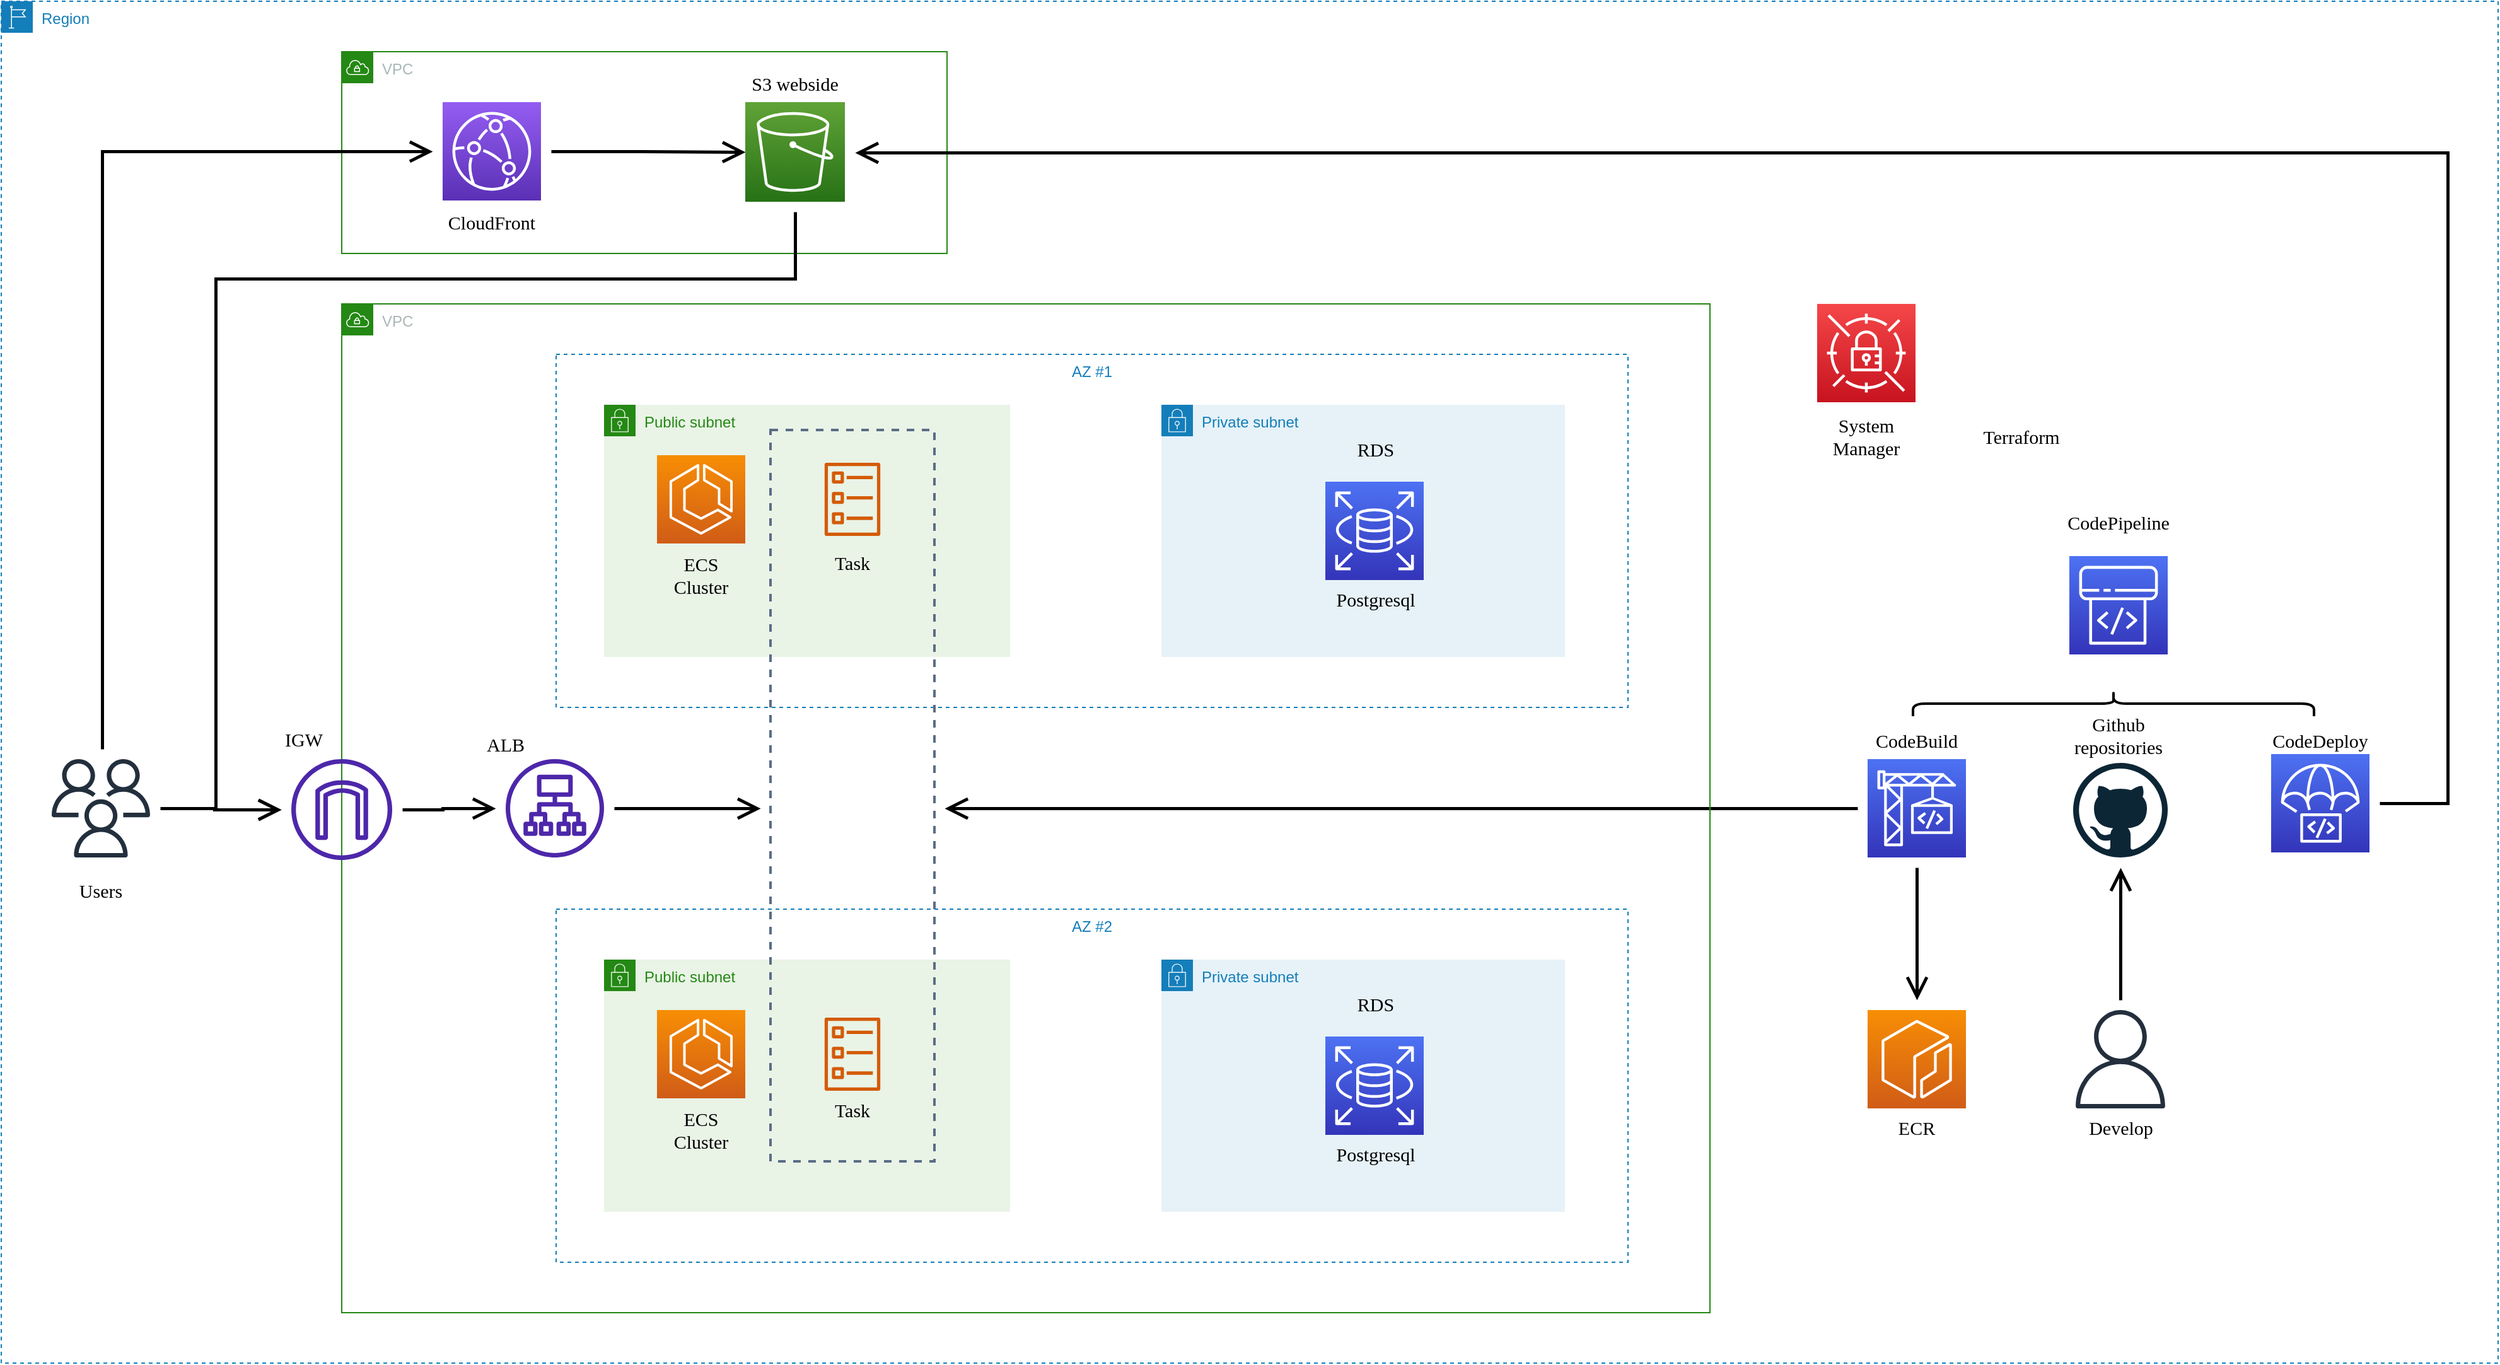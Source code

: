 <mxfile version="20.8.19" type="device"><diagram id="Ht1M8jgEwFfnCIfOTk4-" name="Page-1"><mxGraphModel dx="2656" dy="1800" grid="1" gridSize="10" guides="1" tooltips="1" connect="1" arrows="1" fold="1" page="1" pageScale="1" pageWidth="1169" pageHeight="827" math="0" shadow="0"><root><mxCell id="0"/><mxCell id="1" parent="0"/><mxCell id="X1kZhqMp7LS2dHs1aFbI-1" value="Region" style="points=[[0,0],[0.25,0],[0.5,0],[0.75,0],[1,0],[1,0.25],[1,0.5],[1,0.75],[1,1],[0.75,1],[0.5,1],[0.25,1],[0,1],[0,0.75],[0,0.5],[0,0.25]];outlineConnect=0;gradientColor=none;html=1;whiteSpace=wrap;fontSize=12;fontStyle=0;container=1;pointerEvents=0;collapsible=0;recursiveResize=0;shape=mxgraph.aws4.group;grIcon=mxgraph.aws4.group_region;strokeColor=#147EBA;fillColor=none;verticalAlign=top;align=left;spacingLeft=30;fontColor=#147EBA;dashed=1;" vertex="1" parent="1"><mxGeometry x="-200" y="-160" width="1980" height="1080" as="geometry"/></mxCell><mxCell id="X1kZhqMp7LS2dHs1aFbI-18" value="" style="sketch=0;points=[[0,0,0],[0.25,0,0],[0.5,0,0],[0.75,0,0],[1,0,0],[0,1,0],[0.25,1,0],[0.5,1,0],[0.75,1,0],[1,1,0],[0,0.25,0],[0,0.5,0],[0,0.75,0],[1,0.25,0],[1,0.5,0],[1,0.75,0]];outlineConnect=0;fontColor=#232F3E;gradientColor=#F54749;gradientDirection=north;fillColor=#C7131F;strokeColor=#ffffff;dashed=0;verticalLabelPosition=bottom;verticalAlign=top;align=center;html=1;fontSize=12;fontStyle=0;aspect=fixed;shape=mxgraph.aws4.resourceIcon;resIcon=mxgraph.aws4.secrets_manager;" vertex="1" parent="X1kZhqMp7LS2dHs1aFbI-1"><mxGeometry x="1440" y="240" width="78" height="78" as="geometry"/></mxCell><mxCell id="X1kZhqMp7LS2dHs1aFbI-19" value="" style="sketch=0;points=[[0,0,0],[0.25,0,0],[0.5,0,0],[0.75,0,0],[1,0,0],[0,1,0],[0.25,1,0],[0.5,1,0],[0.75,1,0],[1,1,0],[0,0.25,0],[0,0.5,0],[0,0.75,0],[1,0.25,0],[1,0.5,0],[1,0.75,0]];outlineConnect=0;fontColor=#232F3E;gradientColor=#4D72F3;gradientDirection=north;fillColor=#3334B9;strokeColor=#ffffff;dashed=0;verticalLabelPosition=bottom;verticalAlign=top;align=center;html=1;fontSize=12;fontStyle=0;aspect=fixed;shape=mxgraph.aws4.resourceIcon;resIcon=mxgraph.aws4.codepipeline;" vertex="1" parent="X1kZhqMp7LS2dHs1aFbI-1"><mxGeometry x="1640" y="440" width="78" height="78" as="geometry"/></mxCell><mxCell id="X1kZhqMp7LS2dHs1aFbI-62" style="edgeStyle=orthogonalEdgeStyle;rounded=0;orthogonalLoop=1;jettySize=auto;html=1;strokeWidth=2.5;fontFamily=Verdana;fontSize=15;endArrow=open;endFill=0;startSize=8;endSize=13;sourcePerimeterSpacing=8;targetPerimeterSpacing=8;" edge="1" parent="X1kZhqMp7LS2dHs1aFbI-1" source="X1kZhqMp7LS2dHs1aFbI-20" target="X1kZhqMp7LS2dHs1aFbI-57"><mxGeometry relative="1" as="geometry"><Array as="points"><mxPoint x="1040" y="640"/><mxPoint x="1040" y="640"/></Array></mxGeometry></mxCell><mxCell id="X1kZhqMp7LS2dHs1aFbI-68" style="edgeStyle=orthogonalEdgeStyle;rounded=0;orthogonalLoop=1;jettySize=auto;html=1;strokeWidth=2.5;fontFamily=Verdana;fontSize=15;endArrow=open;endFill=0;startSize=8;endSize=13;sourcePerimeterSpacing=8;targetPerimeterSpacing=8;" edge="1" parent="X1kZhqMp7LS2dHs1aFbI-1" source="X1kZhqMp7LS2dHs1aFbI-20" target="X1kZhqMp7LS2dHs1aFbI-21"><mxGeometry relative="1" as="geometry"/></mxCell><mxCell id="X1kZhqMp7LS2dHs1aFbI-20" value="" style="sketch=0;points=[[0,0,0],[0.25,0,0],[0.5,0,0],[0.75,0,0],[1,0,0],[0,1,0],[0.25,1,0],[0.5,1,0],[0.75,1,0],[1,1,0],[0,0.25,0],[0,0.5,0],[0,0.75,0],[1,0.25,0],[1,0.5,0],[1,0.75,0]];outlineConnect=0;fontColor=#232F3E;gradientColor=#4D72F3;gradientDirection=north;fillColor=#3334B9;strokeColor=#ffffff;dashed=0;verticalLabelPosition=bottom;verticalAlign=top;align=center;html=1;fontSize=12;fontStyle=0;aspect=fixed;shape=mxgraph.aws4.resourceIcon;resIcon=mxgraph.aws4.codebuild;" vertex="1" parent="X1kZhqMp7LS2dHs1aFbI-1"><mxGeometry x="1480" y="601" width="78" height="78" as="geometry"/></mxCell><mxCell id="X1kZhqMp7LS2dHs1aFbI-21" value="" style="sketch=0;points=[[0,0,0],[0.25,0,0],[0.5,0,0],[0.75,0,0],[1,0,0],[0,1,0],[0.25,1,0],[0.5,1,0],[0.75,1,0],[1,1,0],[0,0.25,0],[0,0.5,0],[0,0.75,0],[1,0.25,0],[1,0.5,0],[1,0.75,0]];outlineConnect=0;fontColor=#232F3E;gradientColor=#F78E04;gradientDirection=north;fillColor=#D05C17;strokeColor=#ffffff;dashed=0;verticalLabelPosition=bottom;verticalAlign=top;align=center;html=1;fontSize=12;fontStyle=0;aspect=fixed;shape=mxgraph.aws4.resourceIcon;resIcon=mxgraph.aws4.ecr;" vertex="1" parent="X1kZhqMp7LS2dHs1aFbI-1"><mxGeometry x="1480" y="800" width="78" height="78" as="geometry"/></mxCell><mxCell id="X1kZhqMp7LS2dHs1aFbI-22" value="" style="dashed=0;outlineConnect=0;html=1;align=center;labelPosition=center;verticalLabelPosition=bottom;verticalAlign=top;shape=mxgraph.weblogos.github" vertex="1" parent="X1kZhqMp7LS2dHs1aFbI-1"><mxGeometry x="1643" y="604" width="75" height="75" as="geometry"/></mxCell><mxCell id="X1kZhqMp7LS2dHs1aFbI-66" style="edgeStyle=orthogonalEdgeStyle;rounded=0;orthogonalLoop=1;jettySize=auto;html=1;strokeWidth=2.5;fontFamily=Verdana;fontSize=15;endArrow=open;endFill=0;startSize=8;endSize=13;sourcePerimeterSpacing=8;targetPerimeterSpacing=8;" edge="1" parent="X1kZhqMp7LS2dHs1aFbI-1" source="X1kZhqMp7LS2dHs1aFbI-23" target="X1kZhqMp7LS2dHs1aFbI-22"><mxGeometry relative="1" as="geometry"/></mxCell><mxCell id="X1kZhqMp7LS2dHs1aFbI-23" value="" style="sketch=0;outlineConnect=0;fontColor=#232F3E;gradientColor=none;fillColor=#232F3D;strokeColor=none;dashed=0;verticalLabelPosition=bottom;verticalAlign=top;align=center;html=1;fontSize=12;fontStyle=0;aspect=fixed;pointerEvents=1;shape=mxgraph.aws4.user;" vertex="1" parent="X1kZhqMp7LS2dHs1aFbI-1"><mxGeometry x="1641.5" y="800" width="78" height="78" as="geometry"/></mxCell><mxCell id="X1kZhqMp7LS2dHs1aFbI-36" value="VPC" style="points=[[0,0],[0.25,0],[0.5,0],[0.75,0],[1,0],[1,0.25],[1,0.5],[1,0.75],[1,1],[0.75,1],[0.5,1],[0.25,1],[0,1],[0,0.75],[0,0.5],[0,0.25]];outlineConnect=0;gradientColor=none;html=1;whiteSpace=wrap;fontSize=12;fontStyle=0;container=1;pointerEvents=0;collapsible=0;recursiveResize=0;shape=mxgraph.aws4.group;grIcon=mxgraph.aws4.group_vpc;strokeColor=#248814;fillColor=none;verticalAlign=top;align=left;spacingLeft=30;fontColor=#AAB7B8;dashed=0;" vertex="1" parent="X1kZhqMp7LS2dHs1aFbI-1"><mxGeometry x="270" y="40" width="480" height="160" as="geometry"/></mxCell><mxCell id="X1kZhqMp7LS2dHs1aFbI-24" value="" style="sketch=0;points=[[0,0,0],[0.25,0,0],[0.5,0,0],[0.75,0,0],[1,0,0],[0,1,0],[0.25,1,0],[0.5,1,0],[0.75,1,0],[1,1,0],[0,0.25,0],[0,0.5,0],[0,0.75,0],[1,0.25,0],[1,0.5,0],[1,0.75,0]];outlineConnect=0;fontColor=#232F3E;gradientColor=#60A337;gradientDirection=north;fillColor=#277116;strokeColor=#ffffff;dashed=0;verticalLabelPosition=bottom;verticalAlign=top;align=center;html=1;fontSize=12;fontStyle=0;aspect=fixed;shape=mxgraph.aws4.resourceIcon;resIcon=mxgraph.aws4.s3;" vertex="1" parent="X1kZhqMp7LS2dHs1aFbI-36"><mxGeometry x="320" y="40" width="79" height="79" as="geometry"/></mxCell><mxCell id="X1kZhqMp7LS2dHs1aFbI-78" style="edgeStyle=orthogonalEdgeStyle;rounded=0;orthogonalLoop=1;jettySize=auto;html=1;entryX=0;entryY=0.5;entryDx=0;entryDy=0;entryPerimeter=0;strokeWidth=2.5;fontFamily=Verdana;fontSize=15;endArrow=open;endFill=0;startSize=8;endSize=13;sourcePerimeterSpacing=8;targetPerimeterSpacing=8;" edge="1" parent="X1kZhqMp7LS2dHs1aFbI-36" source="X1kZhqMp7LS2dHs1aFbI-25" target="X1kZhqMp7LS2dHs1aFbI-24"><mxGeometry relative="1" as="geometry"/></mxCell><mxCell id="X1kZhqMp7LS2dHs1aFbI-25" value="" style="sketch=0;points=[[0,0,0],[0.25,0,0],[0.5,0,0],[0.75,0,0],[1,0,0],[0,1,0],[0.25,1,0],[0.5,1,0],[0.75,1,0],[1,1,0],[0,0.25,0],[0,0.5,0],[0,0.75,0],[1,0.25,0],[1,0.5,0],[1,0.75,0]];outlineConnect=0;fontColor=#232F3E;gradientColor=#945DF2;gradientDirection=north;fillColor=#5A30B5;strokeColor=#ffffff;dashed=0;verticalLabelPosition=bottom;verticalAlign=top;align=center;html=1;fontSize=12;fontStyle=0;aspect=fixed;shape=mxgraph.aws4.resourceIcon;resIcon=mxgraph.aws4.cloudfront;" vertex="1" parent="X1kZhqMp7LS2dHs1aFbI-36"><mxGeometry x="80" y="40" width="78" height="78" as="geometry"/></mxCell><mxCell id="X1kZhqMp7LS2dHs1aFbI-107" value="CloudFront" style="text;html=1;strokeColor=none;fillColor=none;align=center;verticalAlign=middle;whiteSpace=wrap;rounded=0;strokeWidth=1;fontFamily=Verdana;fontStyle=0;fontSize=15;" vertex="1" parent="X1kZhqMp7LS2dHs1aFbI-36"><mxGeometry x="89" y="120" width="60" height="30" as="geometry"/></mxCell><mxCell id="X1kZhqMp7LS2dHs1aFbI-110" value="S3 webside" style="text;html=1;strokeColor=none;fillColor=none;align=center;verticalAlign=middle;whiteSpace=wrap;rounded=0;strokeWidth=1;fontFamily=Verdana;fontStyle=0;fontSize=15;" vertex="1" parent="X1kZhqMp7LS2dHs1aFbI-36"><mxGeometry x="314.25" y="10" width="90.5" height="30" as="geometry"/></mxCell><mxCell id="X1kZhqMp7LS2dHs1aFbI-2" value="VPC" style="points=[[0,0],[0.25,0],[0.5,0],[0.75,0],[1,0],[1,0.25],[1,0.5],[1,0.75],[1,1],[0.75,1],[0.5,1],[0.25,1],[0,1],[0,0.75],[0,0.5],[0,0.25]];outlineConnect=0;gradientColor=none;html=1;whiteSpace=wrap;fontSize=12;fontStyle=0;container=1;pointerEvents=0;collapsible=0;recursiveResize=0;shape=mxgraph.aws4.group;grIcon=mxgraph.aws4.group_vpc;strokeColor=#248814;fillColor=none;verticalAlign=top;align=left;spacingLeft=30;fontColor=#AAB7B8;dashed=0;" vertex="1" parent="X1kZhqMp7LS2dHs1aFbI-1"><mxGeometry x="270" y="240" width="1085" height="800" as="geometry"/></mxCell><mxCell id="X1kZhqMp7LS2dHs1aFbI-40" style="edgeStyle=orthogonalEdgeStyle;rounded=0;orthogonalLoop=1;jettySize=auto;html=1;strokeWidth=2.5;endArrow=open;endFill=0;startSize=8;endSize=13;sourcePerimeterSpacing=8;targetPerimeterSpacing=8;" edge="1" parent="X1kZhqMp7LS2dHs1aFbI-2" source="X1kZhqMp7LS2dHs1aFbI-6" target="X1kZhqMp7LS2dHs1aFbI-7"><mxGeometry relative="1" as="geometry"/></mxCell><mxCell id="X1kZhqMp7LS2dHs1aFbI-6" value="" style="sketch=0;outlineConnect=0;fontColor=#232F3E;gradientColor=none;fillColor=#4D27AA;strokeColor=none;dashed=0;verticalLabelPosition=bottom;verticalAlign=top;align=center;html=1;fontSize=12;fontStyle=0;aspect=fixed;pointerEvents=1;shape=mxgraph.aws4.internet_gateway;" vertex="1" parent="X1kZhqMp7LS2dHs1aFbI-2"><mxGeometry x="-40" y="361" width="80" height="80" as="geometry"/></mxCell><mxCell id="X1kZhqMp7LS2dHs1aFbI-59" style="edgeStyle=orthogonalEdgeStyle;rounded=0;orthogonalLoop=1;jettySize=auto;html=1;strokeWidth=2.5;fontFamily=Verdana;fontSize=15;endArrow=open;endFill=0;startSize=8;endSize=13;sourcePerimeterSpacing=8;targetPerimeterSpacing=8;" edge="1" parent="X1kZhqMp7LS2dHs1aFbI-2" source="X1kZhqMp7LS2dHs1aFbI-7" target="X1kZhqMp7LS2dHs1aFbI-57"><mxGeometry relative="1" as="geometry"><Array as="points"><mxPoint x="290" y="400"/><mxPoint x="290" y="400"/></Array></mxGeometry></mxCell><mxCell id="X1kZhqMp7LS2dHs1aFbI-7" value="" style="sketch=0;outlineConnect=0;fontColor=#232F3E;gradientColor=none;fillColor=#4D27AA;strokeColor=none;dashed=0;verticalLabelPosition=bottom;verticalAlign=top;align=center;html=1;fontSize=12;fontStyle=0;aspect=fixed;pointerEvents=1;shape=mxgraph.aws4.application_load_balancer;" vertex="1" parent="X1kZhqMp7LS2dHs1aFbI-2"><mxGeometry x="130" y="361" width="78" height="78" as="geometry"/></mxCell><mxCell id="X1kZhqMp7LS2dHs1aFbI-3" value="AZ #1" style="fillColor=none;strokeColor=#147EBA;dashed=1;verticalAlign=top;fontStyle=0;fontColor=#147EBA;" vertex="1" parent="X1kZhqMp7LS2dHs1aFbI-2"><mxGeometry x="170" y="40" width="850" height="280" as="geometry"/></mxCell><mxCell id="X1kZhqMp7LS2dHs1aFbI-8" value="Public subnet" style="points=[[0,0],[0.25,0],[0.5,0],[0.75,0],[1,0],[1,0.25],[1,0.5],[1,0.75],[1,1],[0.75,1],[0.5,1],[0.25,1],[0,1],[0,0.75],[0,0.5],[0,0.25]];outlineConnect=0;gradientColor=none;html=1;whiteSpace=wrap;fontSize=12;fontStyle=0;container=1;pointerEvents=0;collapsible=0;recursiveResize=0;shape=mxgraph.aws4.group;grIcon=mxgraph.aws4.group_security_group;grStroke=0;strokeColor=#248814;fillColor=#E9F3E6;verticalAlign=top;align=left;spacingLeft=30;fontColor=#248814;dashed=0;" vertex="1" parent="X1kZhqMp7LS2dHs1aFbI-2"><mxGeometry x="208" y="80" width="322" height="200" as="geometry"/></mxCell><mxCell id="X1kZhqMp7LS2dHs1aFbI-10" value="" style="sketch=0;outlineConnect=0;fontColor=#232F3E;gradientColor=none;fillColor=#D45B07;strokeColor=none;dashed=0;verticalLabelPosition=bottom;verticalAlign=top;align=center;html=1;fontSize=12;fontStyle=0;aspect=fixed;pointerEvents=1;shape=mxgraph.aws4.ecs_task;" vertex="1" parent="X1kZhqMp7LS2dHs1aFbI-8"><mxGeometry x="174.65" y="46" width="44.71" height="58" as="geometry"/></mxCell><mxCell id="X1kZhqMp7LS2dHs1aFbI-44" value="Task" style="text;html=1;strokeColor=none;fillColor=none;align=center;verticalAlign=middle;whiteSpace=wrap;rounded=0;strokeWidth=1;fontFamily=Verdana;fontStyle=0;fontSize=15;" vertex="1" parent="X1kZhqMp7LS2dHs1aFbI-8"><mxGeometry x="167" y="110" width="60" height="30" as="geometry"/></mxCell><mxCell id="X1kZhqMp7LS2dHs1aFbI-42" value="ALB" style="text;html=1;strokeColor=none;fillColor=none;align=center;verticalAlign=middle;whiteSpace=wrap;rounded=0;strokeWidth=1;fontFamily=Verdana;fontStyle=0;fontSize=15;" vertex="1" parent="X1kZhqMp7LS2dHs1aFbI-2"><mxGeometry x="100" y="334" width="60" height="30" as="geometry"/></mxCell><mxCell id="X1kZhqMp7LS2dHs1aFbI-9" value="" style="sketch=0;points=[[0,0,0],[0.25,0,0],[0.5,0,0],[0.75,0,0],[1,0,0],[0,1,0],[0.25,1,0],[0.5,1,0],[0.75,1,0],[1,1,0],[0,0.25,0],[0,0.5,0],[0,0.75,0],[1,0.25,0],[1,0.5,0],[1,0.75,0]];outlineConnect=0;fontColor=#232F3E;gradientColor=#F78E04;gradientDirection=north;fillColor=#D05C17;strokeColor=#ffffff;dashed=0;verticalLabelPosition=bottom;verticalAlign=top;align=center;html=1;fontSize=12;fontStyle=0;aspect=fixed;shape=mxgraph.aws4.resourceIcon;resIcon=mxgraph.aws4.ecs;" vertex="1" parent="X1kZhqMp7LS2dHs1aFbI-2"><mxGeometry x="250" y="120" width="70" height="70" as="geometry"/></mxCell><mxCell id="X1kZhqMp7LS2dHs1aFbI-43" value="ECS&lt;br&gt;Cluster" style="text;html=1;strokeColor=none;fillColor=none;align=center;verticalAlign=middle;whiteSpace=wrap;rounded=0;strokeWidth=1;fontFamily=Verdana;fontStyle=0;fontSize=15;" vertex="1" parent="X1kZhqMp7LS2dHs1aFbI-2"><mxGeometry x="255" y="200" width="60" height="30" as="geometry"/></mxCell><mxCell id="X1kZhqMp7LS2dHs1aFbI-11" value="Private subnet" style="points=[[0,0],[0.25,0],[0.5,0],[0.75,0],[1,0],[1,0.25],[1,0.5],[1,0.75],[1,1],[0.75,1],[0.5,1],[0.25,1],[0,1],[0,0.75],[0,0.5],[0,0.25]];outlineConnect=0;gradientColor=none;html=1;whiteSpace=wrap;fontSize=12;fontStyle=0;container=1;pointerEvents=0;collapsible=0;recursiveResize=0;shape=mxgraph.aws4.group;grIcon=mxgraph.aws4.group_security_group;grStroke=0;strokeColor=#147EBA;fillColor=#E6F2F8;verticalAlign=top;align=left;spacingLeft=30;fontColor=#147EBA;dashed=0;" vertex="1" parent="X1kZhqMp7LS2dHs1aFbI-2"><mxGeometry x="650" y="80" width="320" height="200" as="geometry"/></mxCell><mxCell id="X1kZhqMp7LS2dHs1aFbI-45" value="RDS" style="text;html=1;strokeColor=none;fillColor=none;align=center;verticalAlign=middle;whiteSpace=wrap;rounded=0;strokeWidth=1;fontFamily=Verdana;fontStyle=0;fontSize=15;" vertex="1" parent="X1kZhqMp7LS2dHs1aFbI-11"><mxGeometry x="140" y="20" width="60" height="30" as="geometry"/></mxCell><mxCell id="X1kZhqMp7LS2dHs1aFbI-46" value="Postgresql" style="text;html=1;strokeColor=none;fillColor=none;align=center;verticalAlign=middle;whiteSpace=wrap;rounded=0;strokeWidth=1;fontFamily=Verdana;fontStyle=0;fontSize=15;" vertex="1" parent="X1kZhqMp7LS2dHs1aFbI-11"><mxGeometry x="140" y="139" width="60" height="30" as="geometry"/></mxCell><mxCell id="X1kZhqMp7LS2dHs1aFbI-12" value="" style="sketch=0;points=[[0,0,0],[0.25,0,0],[0.5,0,0],[0.75,0,0],[1,0,0],[0,1,0],[0.25,1,0],[0.5,1,0],[0.75,1,0],[1,1,0],[0,0.25,0],[0,0.5,0],[0,0.75,0],[1,0.25,0],[1,0.5,0],[1,0.75,0]];outlineConnect=0;fontColor=#232F3E;gradientColor=#4D72F3;gradientDirection=north;fillColor=#3334B9;strokeColor=#ffffff;dashed=0;verticalLabelPosition=bottom;verticalAlign=top;align=center;html=1;fontSize=12;fontStyle=0;aspect=fixed;shape=mxgraph.aws4.resourceIcon;resIcon=mxgraph.aws4.rds;" vertex="1" parent="X1kZhqMp7LS2dHs1aFbI-2"><mxGeometry x="780" y="141" width="78" height="78" as="geometry"/></mxCell><mxCell id="X1kZhqMp7LS2dHs1aFbI-47" value="AZ #2" style="fillColor=none;strokeColor=#147EBA;dashed=1;verticalAlign=top;fontStyle=0;fontColor=#147EBA;" vertex="1" parent="X1kZhqMp7LS2dHs1aFbI-2"><mxGeometry x="170" y="480" width="850" height="280" as="geometry"/></mxCell><mxCell id="X1kZhqMp7LS2dHs1aFbI-48" value="Public subnet" style="points=[[0,0],[0.25,0],[0.5,0],[0.75,0],[1,0],[1,0.25],[1,0.5],[1,0.75],[1,1],[0.75,1],[0.5,1],[0.25,1],[0,1],[0,0.75],[0,0.5],[0,0.25]];outlineConnect=0;gradientColor=none;html=1;whiteSpace=wrap;fontSize=12;fontStyle=0;container=1;pointerEvents=0;collapsible=0;recursiveResize=0;shape=mxgraph.aws4.group;grIcon=mxgraph.aws4.group_security_group;grStroke=0;strokeColor=#248814;fillColor=#E9F3E6;verticalAlign=top;align=left;spacingLeft=30;fontColor=#248814;dashed=0;" vertex="1" parent="X1kZhqMp7LS2dHs1aFbI-2"><mxGeometry x="208" y="520" width="322" height="200" as="geometry"/></mxCell><mxCell id="X1kZhqMp7LS2dHs1aFbI-49" value="" style="sketch=0;outlineConnect=0;fontColor=#232F3E;gradientColor=none;fillColor=#D45B07;strokeColor=none;dashed=0;verticalLabelPosition=bottom;verticalAlign=top;align=center;html=1;fontSize=12;fontStyle=0;aspect=fixed;pointerEvents=1;shape=mxgraph.aws4.ecs_task;" vertex="1" parent="X1kZhqMp7LS2dHs1aFbI-48"><mxGeometry x="174.65" y="46" width="44.71" height="58" as="geometry"/></mxCell><mxCell id="X1kZhqMp7LS2dHs1aFbI-52" value="Task" style="text;html=1;strokeColor=none;fillColor=none;align=center;verticalAlign=middle;whiteSpace=wrap;rounded=0;strokeWidth=1;fontFamily=Verdana;fontStyle=0;fontSize=15;" vertex="1" parent="X1kZhqMp7LS2dHs1aFbI-48"><mxGeometry x="167" y="104" width="60" height="30" as="geometry"/></mxCell><mxCell id="X1kZhqMp7LS2dHs1aFbI-50" value="" style="sketch=0;points=[[0,0,0],[0.25,0,0],[0.5,0,0],[0.75,0,0],[1,0,0],[0,1,0],[0.25,1,0],[0.5,1,0],[0.75,1,0],[1,1,0],[0,0.25,0],[0,0.5,0],[0,0.75,0],[1,0.25,0],[1,0.5,0],[1,0.75,0]];outlineConnect=0;fontColor=#232F3E;gradientColor=#F78E04;gradientDirection=north;fillColor=#D05C17;strokeColor=#ffffff;dashed=0;verticalLabelPosition=bottom;verticalAlign=top;align=center;html=1;fontSize=12;fontStyle=0;aspect=fixed;shape=mxgraph.aws4.resourceIcon;resIcon=mxgraph.aws4.ecs;" vertex="1" parent="X1kZhqMp7LS2dHs1aFbI-2"><mxGeometry x="250" y="560" width="70" height="70" as="geometry"/></mxCell><mxCell id="X1kZhqMp7LS2dHs1aFbI-51" value="ECS&lt;br&gt;Cluster" style="text;html=1;strokeColor=none;fillColor=none;align=center;verticalAlign=middle;whiteSpace=wrap;rounded=0;strokeWidth=1;fontFamily=Verdana;fontStyle=0;fontSize=15;" vertex="1" parent="X1kZhqMp7LS2dHs1aFbI-2"><mxGeometry x="255" y="640" width="60" height="30" as="geometry"/></mxCell><mxCell id="X1kZhqMp7LS2dHs1aFbI-53" value="Private subnet" style="points=[[0,0],[0.25,0],[0.5,0],[0.75,0],[1,0],[1,0.25],[1,0.5],[1,0.75],[1,1],[0.75,1],[0.5,1],[0.25,1],[0,1],[0,0.75],[0,0.5],[0,0.25]];outlineConnect=0;gradientColor=none;html=1;whiteSpace=wrap;fontSize=12;fontStyle=0;container=1;pointerEvents=0;collapsible=0;recursiveResize=0;shape=mxgraph.aws4.group;grIcon=mxgraph.aws4.group_security_group;grStroke=0;strokeColor=#147EBA;fillColor=#E6F2F8;verticalAlign=top;align=left;spacingLeft=30;fontColor=#147EBA;dashed=0;" vertex="1" parent="X1kZhqMp7LS2dHs1aFbI-2"><mxGeometry x="650" y="520" width="320" height="200" as="geometry"/></mxCell><mxCell id="X1kZhqMp7LS2dHs1aFbI-54" value="RDS" style="text;html=1;strokeColor=none;fillColor=none;align=center;verticalAlign=middle;whiteSpace=wrap;rounded=0;strokeWidth=1;fontFamily=Verdana;fontStyle=0;fontSize=15;" vertex="1" parent="X1kZhqMp7LS2dHs1aFbI-53"><mxGeometry x="140" y="20" width="60" height="30" as="geometry"/></mxCell><mxCell id="X1kZhqMp7LS2dHs1aFbI-55" value="Postgresql" style="text;html=1;strokeColor=none;fillColor=none;align=center;verticalAlign=middle;whiteSpace=wrap;rounded=0;strokeWidth=1;fontFamily=Verdana;fontStyle=0;fontSize=15;" vertex="1" parent="X1kZhqMp7LS2dHs1aFbI-53"><mxGeometry x="140" y="139" width="60" height="30" as="geometry"/></mxCell><mxCell id="X1kZhqMp7LS2dHs1aFbI-56" value="" style="sketch=0;points=[[0,0,0],[0.25,0,0],[0.5,0,0],[0.75,0,0],[1,0,0],[0,1,0],[0.25,1,0],[0.5,1,0],[0.75,1,0],[1,1,0],[0,0.25,0],[0,0.5,0],[0,0.75,0],[1,0.25,0],[1,0.5,0],[1,0.75,0]];outlineConnect=0;fontColor=#232F3E;gradientColor=#4D72F3;gradientDirection=north;fillColor=#3334B9;strokeColor=#ffffff;dashed=0;verticalLabelPosition=bottom;verticalAlign=top;align=center;html=1;fontSize=12;fontStyle=0;aspect=fixed;shape=mxgraph.aws4.resourceIcon;resIcon=mxgraph.aws4.rds;" vertex="1" parent="X1kZhqMp7LS2dHs1aFbI-2"><mxGeometry x="780" y="581" width="78" height="78" as="geometry"/></mxCell><mxCell id="X1kZhqMp7LS2dHs1aFbI-57" value="" style="fillColor=none;strokeColor=#5A6C86;dashed=1;verticalAlign=top;fontStyle=0;fontColor=#5A6C86;strokeWidth=2;fontFamily=Verdana;fontSize=15;" vertex="1" parent="X1kZhqMp7LS2dHs1aFbI-2"><mxGeometry x="340" y="100" width="130" height="580" as="geometry"/></mxCell><mxCell id="X1kZhqMp7LS2dHs1aFbI-39" style="edgeStyle=orthogonalEdgeStyle;rounded=0;orthogonalLoop=1;jettySize=auto;html=1;endArrow=open;endFill=0;strokeWidth=2.5;endSize=13;startSize=8;sourcePerimeterSpacing=8;targetPerimeterSpacing=8;" edge="1" parent="X1kZhqMp7LS2dHs1aFbI-1" source="X1kZhqMp7LS2dHs1aFbI-38" target="X1kZhqMp7LS2dHs1aFbI-6"><mxGeometry relative="1" as="geometry"/></mxCell><mxCell id="X1kZhqMp7LS2dHs1aFbI-77" style="edgeStyle=orthogonalEdgeStyle;rounded=0;orthogonalLoop=1;jettySize=auto;html=1;strokeWidth=2.5;fontFamily=Verdana;fontSize=15;endArrow=open;endFill=0;startSize=8;endSize=13;sourcePerimeterSpacing=8;targetPerimeterSpacing=8;" edge="1" parent="X1kZhqMp7LS2dHs1aFbI-1" source="X1kZhqMp7LS2dHs1aFbI-38" target="X1kZhqMp7LS2dHs1aFbI-25"><mxGeometry relative="1" as="geometry"><Array as="points"><mxPoint x="80" y="119"/></Array></mxGeometry></mxCell><mxCell id="X1kZhqMp7LS2dHs1aFbI-38" value="" style="sketch=0;outlineConnect=0;fontColor=#232F3E;gradientColor=none;fillColor=#232F3D;strokeColor=none;dashed=0;verticalLabelPosition=bottom;verticalAlign=top;align=center;html=1;fontSize=12;fontStyle=0;aspect=fixed;pointerEvents=1;shape=mxgraph.aws4.users;" vertex="1" parent="X1kZhqMp7LS2dHs1aFbI-1"><mxGeometry x="40" y="601" width="78" height="78" as="geometry"/></mxCell><mxCell id="X1kZhqMp7LS2dHs1aFbI-41" value="IGW" style="text;html=1;strokeColor=none;fillColor=none;align=center;verticalAlign=middle;whiteSpace=wrap;rounded=0;strokeWidth=1;fontFamily=Verdana;fontStyle=0;fontSize=15;" vertex="1" parent="X1kZhqMp7LS2dHs1aFbI-1"><mxGeometry x="210" y="570" width="60" height="30" as="geometry"/></mxCell><mxCell id="X1kZhqMp7LS2dHs1aFbI-65" style="edgeStyle=orthogonalEdgeStyle;rounded=0;orthogonalLoop=1;jettySize=auto;html=1;strokeWidth=2.5;fontFamily=Verdana;fontSize=15;endArrow=open;endFill=0;startSize=8;endSize=13;sourcePerimeterSpacing=8;targetPerimeterSpacing=8;" edge="1" parent="X1kZhqMp7LS2dHs1aFbI-1" source="X1kZhqMp7LS2dHs1aFbI-63" target="X1kZhqMp7LS2dHs1aFbI-24"><mxGeometry relative="1" as="geometry"><Array as="points"><mxPoint x="1940" y="636"/><mxPoint x="1940" y="120"/></Array></mxGeometry></mxCell><mxCell id="X1kZhqMp7LS2dHs1aFbI-63" value="" style="sketch=0;points=[[0,0,0],[0.25,0,0],[0.5,0,0],[0.75,0,0],[1,0,0],[0,1,0],[0.25,1,0],[0.5,1,0],[0.75,1,0],[1,1,0],[0,0.25,0],[0,0.5,0],[0,0.75,0],[1,0.25,0],[1,0.5,0],[1,0.75,0]];outlineConnect=0;fontColor=#232F3E;gradientColor=#4D72F3;gradientDirection=north;fillColor=#3334B9;strokeColor=#ffffff;dashed=0;verticalLabelPosition=bottom;verticalAlign=top;align=center;html=1;fontSize=12;fontStyle=0;aspect=fixed;shape=mxgraph.aws4.resourceIcon;resIcon=mxgraph.aws4.codedeploy;strokeWidth=2;fontFamily=Verdana;" vertex="1" parent="X1kZhqMp7LS2dHs1aFbI-1"><mxGeometry x="1800" y="597" width="78" height="78" as="geometry"/></mxCell><mxCell id="X1kZhqMp7LS2dHs1aFbI-70" value="" style="shape=curlyBracket;whiteSpace=wrap;html=1;rounded=1;labelPosition=left;verticalLabelPosition=middle;align=right;verticalAlign=middle;strokeWidth=2;fontFamily=Verdana;fontSize=15;rotation=90;" vertex="1" parent="X1kZhqMp7LS2dHs1aFbI-1"><mxGeometry x="1665" y="398" width="20" height="318" as="geometry"/></mxCell><mxCell id="X1kZhqMp7LS2dHs1aFbI-72" value="CodePipeline" style="text;html=1;strokeColor=none;fillColor=none;align=center;verticalAlign=middle;whiteSpace=wrap;rounded=0;strokeWidth=1;fontFamily=Verdana;fontStyle=0;fontSize=15;" vertex="1" parent="X1kZhqMp7LS2dHs1aFbI-1"><mxGeometry x="1649" y="398" width="60" height="30" as="geometry"/></mxCell><mxCell id="X1kZhqMp7LS2dHs1aFbI-73" value="CodeBuild" style="text;html=1;strokeColor=none;fillColor=none;align=center;verticalAlign=middle;whiteSpace=wrap;rounded=0;strokeWidth=1;fontFamily=Verdana;fontStyle=0;fontSize=15;" vertex="1" parent="X1kZhqMp7LS2dHs1aFbI-1"><mxGeometry x="1489" y="571" width="60" height="30" as="geometry"/></mxCell><mxCell id="X1kZhqMp7LS2dHs1aFbI-74" value="CodeDeploy" style="text;html=1;strokeColor=none;fillColor=none;align=center;verticalAlign=middle;whiteSpace=wrap;rounded=0;strokeWidth=1;fontFamily=Verdana;fontStyle=0;fontSize=15;" vertex="1" parent="X1kZhqMp7LS2dHs1aFbI-1"><mxGeometry x="1809" y="571" width="60" height="30" as="geometry"/></mxCell><mxCell id="X1kZhqMp7LS2dHs1aFbI-75" value="ECR" style="text;html=1;strokeColor=none;fillColor=none;align=center;verticalAlign=middle;whiteSpace=wrap;rounded=0;strokeWidth=1;fontFamily=Verdana;fontStyle=0;fontSize=15;" vertex="1" parent="X1kZhqMp7LS2dHs1aFbI-1"><mxGeometry x="1489" y="878" width="60" height="30" as="geometry"/></mxCell><mxCell id="X1kZhqMp7LS2dHs1aFbI-76" value="Develop" style="text;html=1;strokeColor=none;fillColor=none;align=center;verticalAlign=middle;whiteSpace=wrap;rounded=0;strokeWidth=1;fontFamily=Verdana;fontStyle=0;fontSize=15;" vertex="1" parent="X1kZhqMp7LS2dHs1aFbI-1"><mxGeometry x="1650.5" y="878" width="60" height="30" as="geometry"/></mxCell><mxCell id="X1kZhqMp7LS2dHs1aFbI-79" style="edgeStyle=orthogonalEdgeStyle;rounded=0;orthogonalLoop=1;jettySize=auto;html=1;strokeWidth=2.5;fontFamily=Verdana;fontSize=15;endArrow=open;endFill=0;startSize=8;endSize=13;sourcePerimeterSpacing=8;targetPerimeterSpacing=8;" edge="1" parent="X1kZhqMp7LS2dHs1aFbI-1" source="X1kZhqMp7LS2dHs1aFbI-24" target="X1kZhqMp7LS2dHs1aFbI-6"><mxGeometry relative="1" as="geometry"><Array as="points"><mxPoint x="630" y="220"/><mxPoint x="170" y="220"/><mxPoint x="170" y="641"/></Array></mxGeometry></mxCell><mxCell id="X1kZhqMp7LS2dHs1aFbI-112" value="" style="shape=image;verticalLabelPosition=bottom;labelBackgroundColor=default;verticalAlign=top;aspect=fixed;imageAspect=0;image=https://static-00.iconduck.com/assets.00/terraform-icon-452x512-ildgg5fd.png;" vertex="1" parent="X1kZhqMp7LS2dHs1aFbI-1"><mxGeometry x="1558" y="237.08" width="74.02" height="83.84" as="geometry"/></mxCell><mxCell id="X1kZhqMp7LS2dHs1aFbI-113" value="System Manager" style="text;html=1;strokeColor=none;fillColor=none;align=center;verticalAlign=middle;whiteSpace=wrap;rounded=0;strokeWidth=1;fontFamily=Verdana;fontStyle=0;fontSize=15;" vertex="1" parent="X1kZhqMp7LS2dHs1aFbI-1"><mxGeometry x="1449" y="330" width="60" height="30" as="geometry"/></mxCell><mxCell id="X1kZhqMp7LS2dHs1aFbI-114" value="Terraform" style="text;html=1;strokeColor=none;fillColor=none;align=center;verticalAlign=middle;whiteSpace=wrap;rounded=0;strokeWidth=1;fontFamily=Verdana;fontStyle=0;fontSize=15;" vertex="1" parent="X1kZhqMp7LS2dHs1aFbI-1"><mxGeometry x="1572.02" y="330" width="60" height="30" as="geometry"/></mxCell><mxCell id="X1kZhqMp7LS2dHs1aFbI-115" value="Users" style="text;html=1;strokeColor=none;fillColor=none;align=center;verticalAlign=middle;whiteSpace=wrap;rounded=0;strokeWidth=1;fontFamily=Verdana;fontStyle=0;fontSize=15;" vertex="1" parent="X1kZhqMp7LS2dHs1aFbI-1"><mxGeometry x="49" y="690" width="60" height="30" as="geometry"/></mxCell><mxCell id="X1kZhqMp7LS2dHs1aFbI-116" value="Github repositories" style="text;html=1;strokeColor=none;fillColor=none;align=center;verticalAlign=middle;whiteSpace=wrap;rounded=0;strokeWidth=1;fontFamily=Verdana;fontStyle=0;fontSize=15;" vertex="1" parent="X1kZhqMp7LS2dHs1aFbI-1"><mxGeometry x="1649" y="567" width="60" height="30" as="geometry"/></mxCell></root></mxGraphModel></diagram></mxfile>